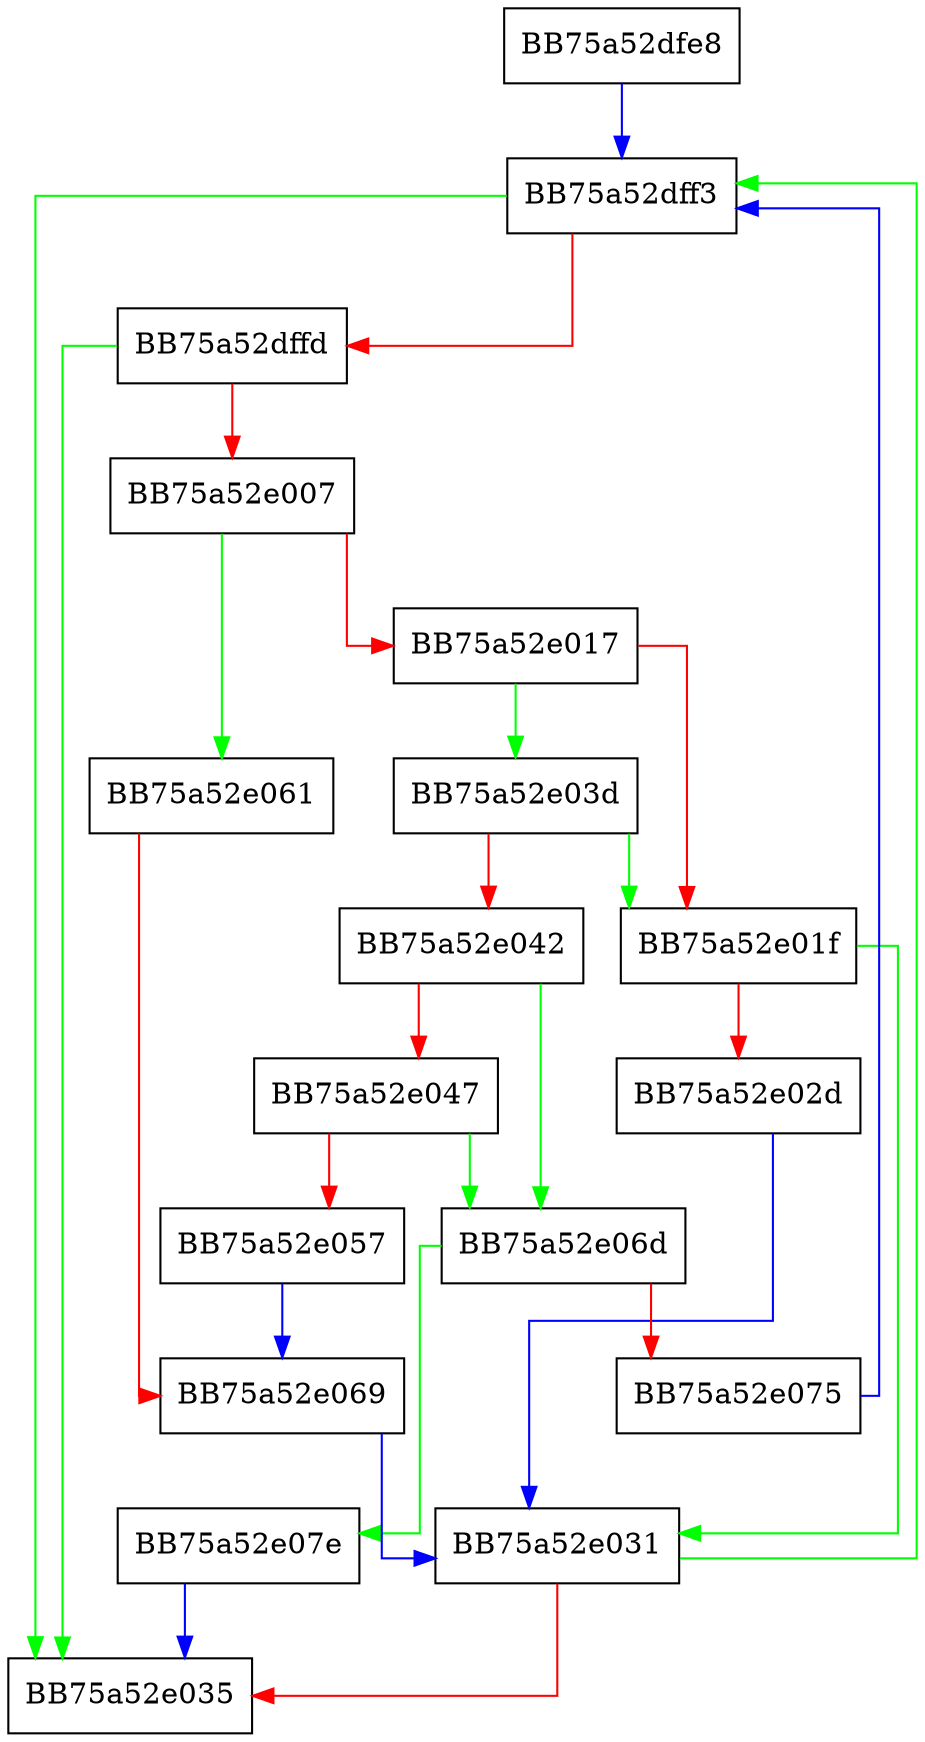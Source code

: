 digraph ProcessInBuffer {
  node [shape="box"];
  graph [splines=ortho];
  BB75a52dfe8 -> BB75a52dff3 [color="blue"];
  BB75a52dff3 -> BB75a52e035 [color="green"];
  BB75a52dff3 -> BB75a52dffd [color="red"];
  BB75a52dffd -> BB75a52e035 [color="green"];
  BB75a52dffd -> BB75a52e007 [color="red"];
  BB75a52e007 -> BB75a52e061 [color="green"];
  BB75a52e007 -> BB75a52e017 [color="red"];
  BB75a52e017 -> BB75a52e03d [color="green"];
  BB75a52e017 -> BB75a52e01f [color="red"];
  BB75a52e01f -> BB75a52e031 [color="green"];
  BB75a52e01f -> BB75a52e02d [color="red"];
  BB75a52e02d -> BB75a52e031 [color="blue"];
  BB75a52e031 -> BB75a52dff3 [color="green"];
  BB75a52e031 -> BB75a52e035 [color="red"];
  BB75a52e03d -> BB75a52e01f [color="green"];
  BB75a52e03d -> BB75a52e042 [color="red"];
  BB75a52e042 -> BB75a52e06d [color="green"];
  BB75a52e042 -> BB75a52e047 [color="red"];
  BB75a52e047 -> BB75a52e06d [color="green"];
  BB75a52e047 -> BB75a52e057 [color="red"];
  BB75a52e057 -> BB75a52e069 [color="blue"];
  BB75a52e061 -> BB75a52e069 [color="red"];
  BB75a52e069 -> BB75a52e031 [color="blue"];
  BB75a52e06d -> BB75a52e07e [color="green"];
  BB75a52e06d -> BB75a52e075 [color="red"];
  BB75a52e075 -> BB75a52dff3 [color="blue"];
  BB75a52e07e -> BB75a52e035 [color="blue"];
}